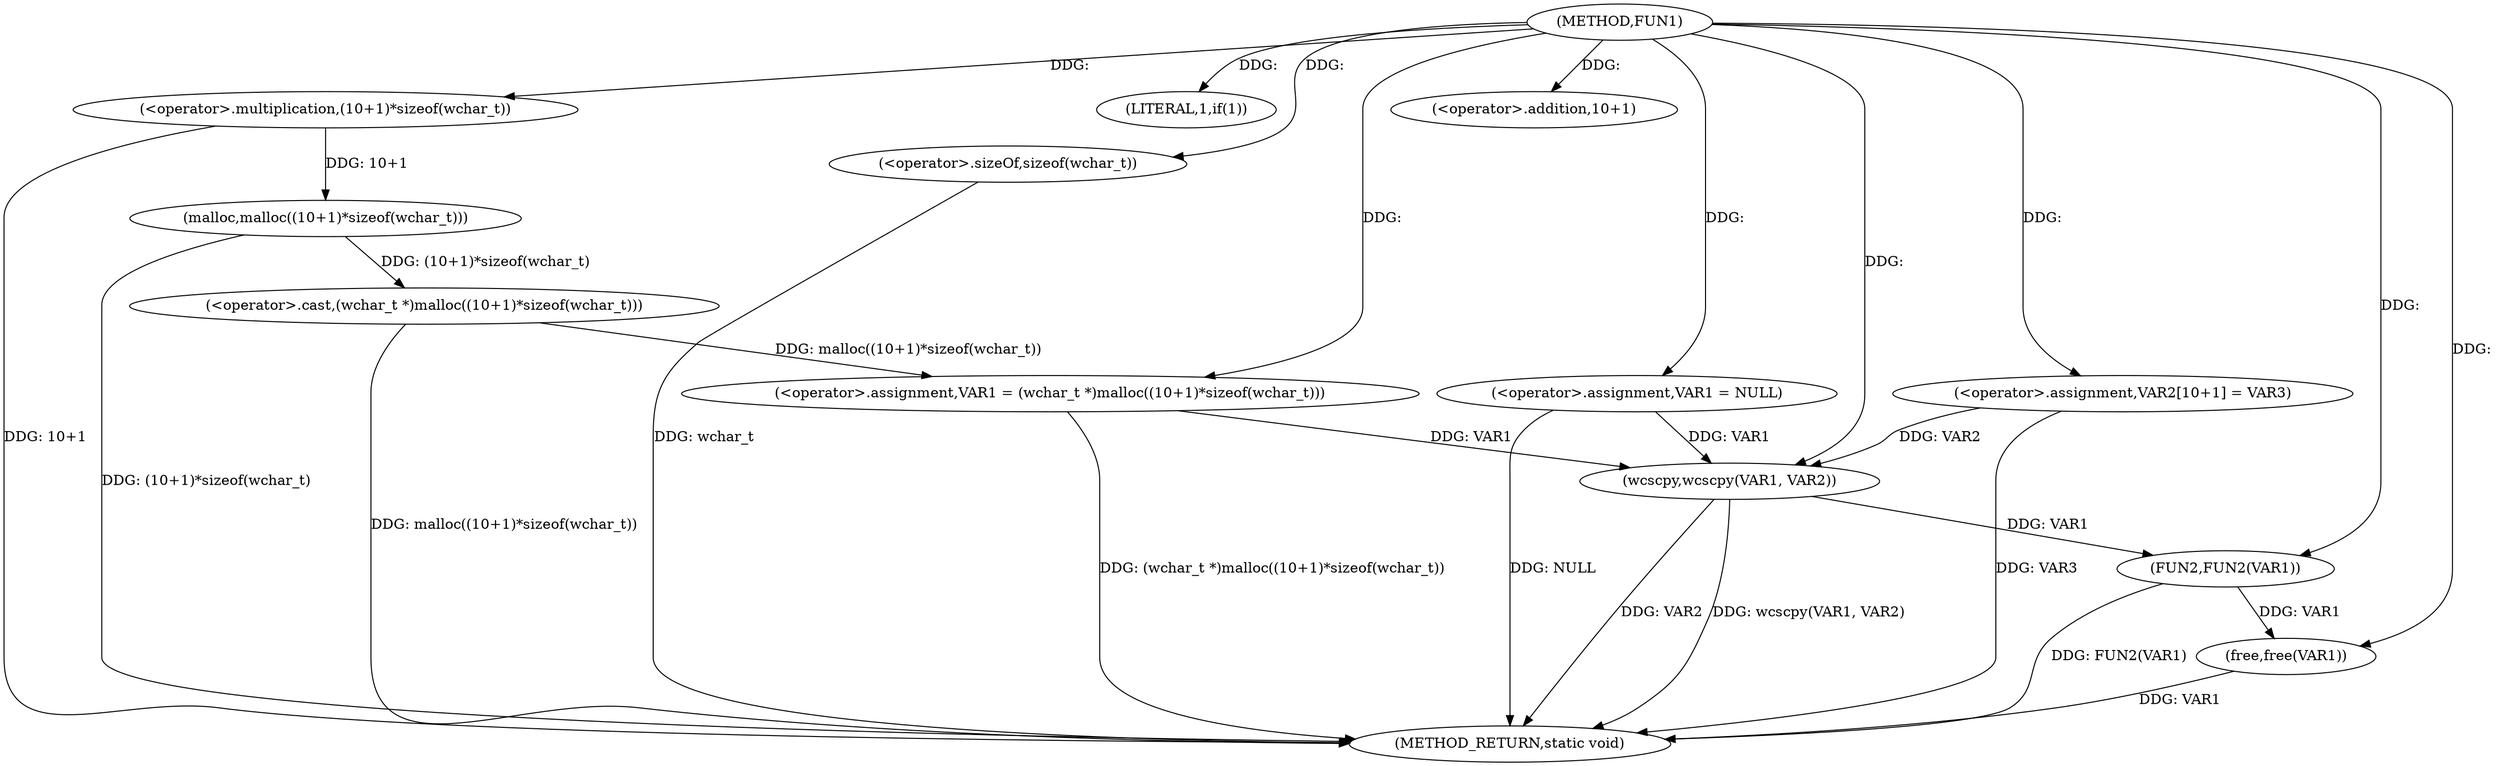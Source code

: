 digraph FUN1 {  
"1000100" [label = "(METHOD,FUN1)" ]
"1000132" [label = "(METHOD_RETURN,static void)" ]
"1000103" [label = "(<operator>.assignment,VAR1 = NULL)" ]
"1000107" [label = "(LITERAL,1,if(1))" ]
"1000109" [label = "(<operator>.assignment,VAR1 = (wchar_t *)malloc((10+1)*sizeof(wchar_t)))" ]
"1000111" [label = "(<operator>.cast,(wchar_t *)malloc((10+1)*sizeof(wchar_t)))" ]
"1000113" [label = "(malloc,malloc((10+1)*sizeof(wchar_t)))" ]
"1000114" [label = "(<operator>.multiplication,(10+1)*sizeof(wchar_t))" ]
"1000115" [label = "(<operator>.addition,10+1)" ]
"1000118" [label = "(<operator>.sizeOf,sizeof(wchar_t))" ]
"1000122" [label = "(<operator>.assignment,VAR2[10+1] = VAR3)" ]
"1000125" [label = "(wcscpy,wcscpy(VAR1, VAR2))" ]
"1000128" [label = "(FUN2,FUN2(VAR1))" ]
"1000130" [label = "(free,free(VAR1))" ]
  "1000125" -> "1000132"  [ label = "DDG: wcscpy(VAR1, VAR2)"] 
  "1000103" -> "1000132"  [ label = "DDG: NULL"] 
  "1000113" -> "1000132"  [ label = "DDG: (10+1)*sizeof(wchar_t)"] 
  "1000114" -> "1000132"  [ label = "DDG: 10+1"] 
  "1000125" -> "1000132"  [ label = "DDG: VAR2"] 
  "1000111" -> "1000132"  [ label = "DDG: malloc((10+1)*sizeof(wchar_t))"] 
  "1000128" -> "1000132"  [ label = "DDG: FUN2(VAR1)"] 
  "1000118" -> "1000132"  [ label = "DDG: wchar_t"] 
  "1000109" -> "1000132"  [ label = "DDG: (wchar_t *)malloc((10+1)*sizeof(wchar_t))"] 
  "1000130" -> "1000132"  [ label = "DDG: VAR1"] 
  "1000122" -> "1000132"  [ label = "DDG: VAR3"] 
  "1000100" -> "1000103"  [ label = "DDG: "] 
  "1000100" -> "1000107"  [ label = "DDG: "] 
  "1000111" -> "1000109"  [ label = "DDG: malloc((10+1)*sizeof(wchar_t))"] 
  "1000100" -> "1000109"  [ label = "DDG: "] 
  "1000113" -> "1000111"  [ label = "DDG: (10+1)*sizeof(wchar_t)"] 
  "1000114" -> "1000113"  [ label = "DDG: 10+1"] 
  "1000100" -> "1000114"  [ label = "DDG: "] 
  "1000100" -> "1000115"  [ label = "DDG: "] 
  "1000100" -> "1000118"  [ label = "DDG: "] 
  "1000100" -> "1000122"  [ label = "DDG: "] 
  "1000103" -> "1000125"  [ label = "DDG: VAR1"] 
  "1000109" -> "1000125"  [ label = "DDG: VAR1"] 
  "1000100" -> "1000125"  [ label = "DDG: "] 
  "1000122" -> "1000125"  [ label = "DDG: VAR2"] 
  "1000125" -> "1000128"  [ label = "DDG: VAR1"] 
  "1000100" -> "1000128"  [ label = "DDG: "] 
  "1000128" -> "1000130"  [ label = "DDG: VAR1"] 
  "1000100" -> "1000130"  [ label = "DDG: "] 
}
